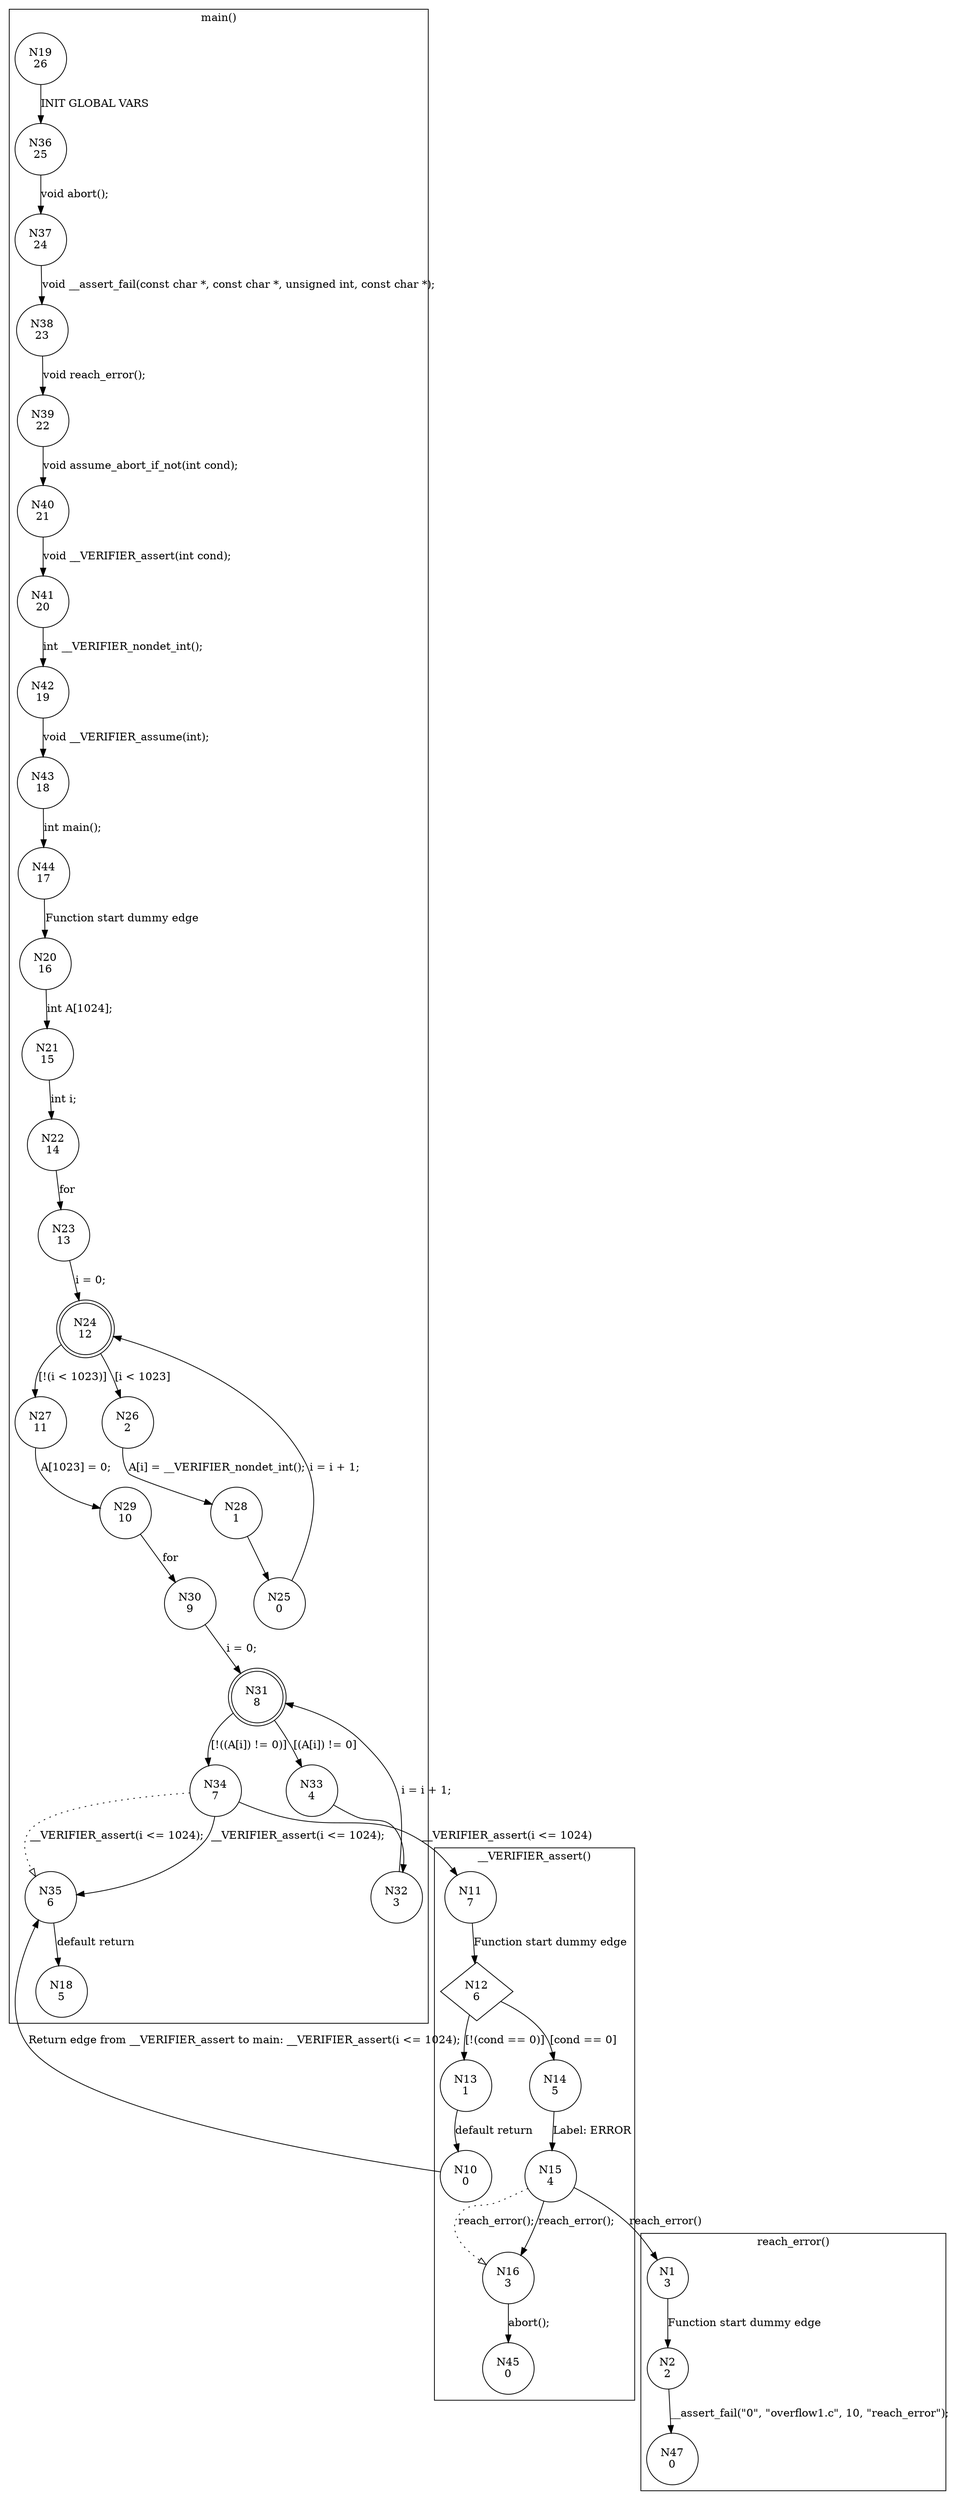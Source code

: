 digraph CFA {
19 [shape="circle" label="N19\n26"]
36 [shape="circle" label="N36\n25"]
37 [shape="circle" label="N37\n24"]
38 [shape="circle" label="N38\n23"]
39 [shape="circle" label="N39\n22"]
40 [shape="circle" label="N40\n21"]
41 [shape="circle" label="N41\n20"]
42 [shape="circle" label="N42\n19"]
43 [shape="circle" label="N43\n18"]
44 [shape="circle" label="N44\n17"]
20 [shape="circle" label="N20\n16"]
21 [shape="circle" label="N21\n15"]
22 [shape="circle" label="N22\n14"]
23 [shape="circle" label="N23\n13"]
24 [shape="doublecircle" label="N24\n12"]
27 [shape="circle" label="N27\n11"]
29 [shape="circle" label="N29\n10"]
30 [shape="circle" label="N30\n9"]
31 [shape="doublecircle" label="N31\n8"]
34 [shape="circle" label="N34\n7"]
11 [shape="circle" label="N11\n7"]
12 [shape="diamond" label="N12\n6"]
13 [shape="circle" label="N13\n1"]
10 [shape="circle" label="N10\n0"]
35 [shape="circle" label="N35\n6"]
18 [shape="circle" label="N18\n5"]
14 [shape="circle" label="N14\n5"]
15 [shape="circle" label="N15\n4"]
1 [shape="circle" label="N1\n3"]
2 [shape="circle" label="N2\n2"]
47 [shape="circle" label="N47\n0"]
16 [shape="circle" label="N16\n3"]
45 [shape="circle" label="N45\n0"]
33 [shape="circle" label="N33\n4"]
32 [shape="circle" label="N32\n3"]
26 [shape="circle" label="N26\n2"]
28 [shape="circle" label="N28\n1"]
25 [shape="circle" label="N25\n0"]
node [shape="circle"]
subgraph cluster___VERIFIER_assert {
label="__VERIFIER_assert()"
11 -> 12 [label="Function start dummy edge"]
12 -> 14 [label="[cond == 0]"]
12 -> 13 [label="[!(cond == 0)]"]
13 -> 10 [label="default return"]
14 -> 15 [label="Label: ERROR"]
15 -> 16 [label="reach_error();" style="dotted" arrowhead="empty"]
15 -> 16 [label="reach_error();"]
16 -> 45 [label="abort();"]}
subgraph cluster_assume_abort_if_not {
label="assume_abort_if_not()"
}
subgraph cluster_main {
label="main()"
19 -> 36 [label="INIT GLOBAL VARS"]
36 -> 37 [label="void abort();"]
37 -> 38 [label="void __assert_fail(const char *, const char *, unsigned int, const char *);"]
38 -> 39 [label="void reach_error();"]
39 -> 40 [label="void assume_abort_if_not(int cond);"]
40 -> 41 [label="void __VERIFIER_assert(int cond);"]
41 -> 42 [label="int __VERIFIER_nondet_int();"]
42 -> 43 [label="void __VERIFIER_assume(int);"]
43 -> 44 [label="int main();"]
44 -> 20 [label="Function start dummy edge"]
20 -> 21 [label="int A[1024];"]
21 -> 22 [label="int i;"]
22 -> 23 [label="for"]
23 -> 24 [label="i = 0;"]
24 -> 26 [label="[i < 1023]"]
24 -> 27 [label="[!(i < 1023)]"]
27 -> 29 [label="A[1023] = 0;"]
29 -> 30 [label="for"]
30 -> 31 [label="i = 0;"]
31 -> 33 [label="[(A[i]) != 0]"]
31 -> 34 [label="[!((A[i]) != 0)]"]
34 -> 35 [label="__VERIFIER_assert(i <= 1024);" style="dotted" arrowhead="empty"]
34 -> 35 [label="__VERIFIER_assert(i <= 1024);"]
35 -> 18 [label="default return"]
33 -> 32 [label=""]
32 -> 31 [label="i = i + 1;"]
26 -> 28 [label="A[i] = __VERIFIER_nondet_int();"]
28 -> 25 [label=""]
25 -> 24 [label="i = i + 1;"]}
subgraph cluster_reach_error {
label="reach_error()"
1 -> 2 [label="Function start dummy edge"]
2 -> 47 [label="__assert_fail(\"0\", \"overflow1.c\", 10, \"reach_error\");"]}
34 -> 11 [label="__VERIFIER_assert(i <= 1024)"]
10 -> 35 [label="Return edge from __VERIFIER_assert to main: __VERIFIER_assert(i <= 1024);"]
15 -> 1 [label="reach_error()"]}